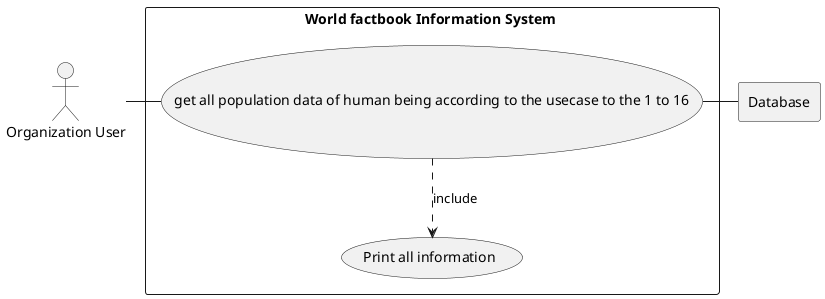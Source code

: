 @startuml
'Start PlantUML
'Use Cases using in DevOps help to solve the problems and improve performance of the system.

actor user as "Organization User"

'Defined the system using rectangles

rectangle Database

rectangle "World factbook Information System " {
   usecase UC1 as "get all population data of human being according to the usecase to the 1 to 16"


    usecase UCa as "Print all information"

'To provide a name for usecases (use case UC1 as use case 1)

    user - UC1
    UC1 ..> UCa : include
    UC1 - Database

}
'End PlantUML
@enduml
